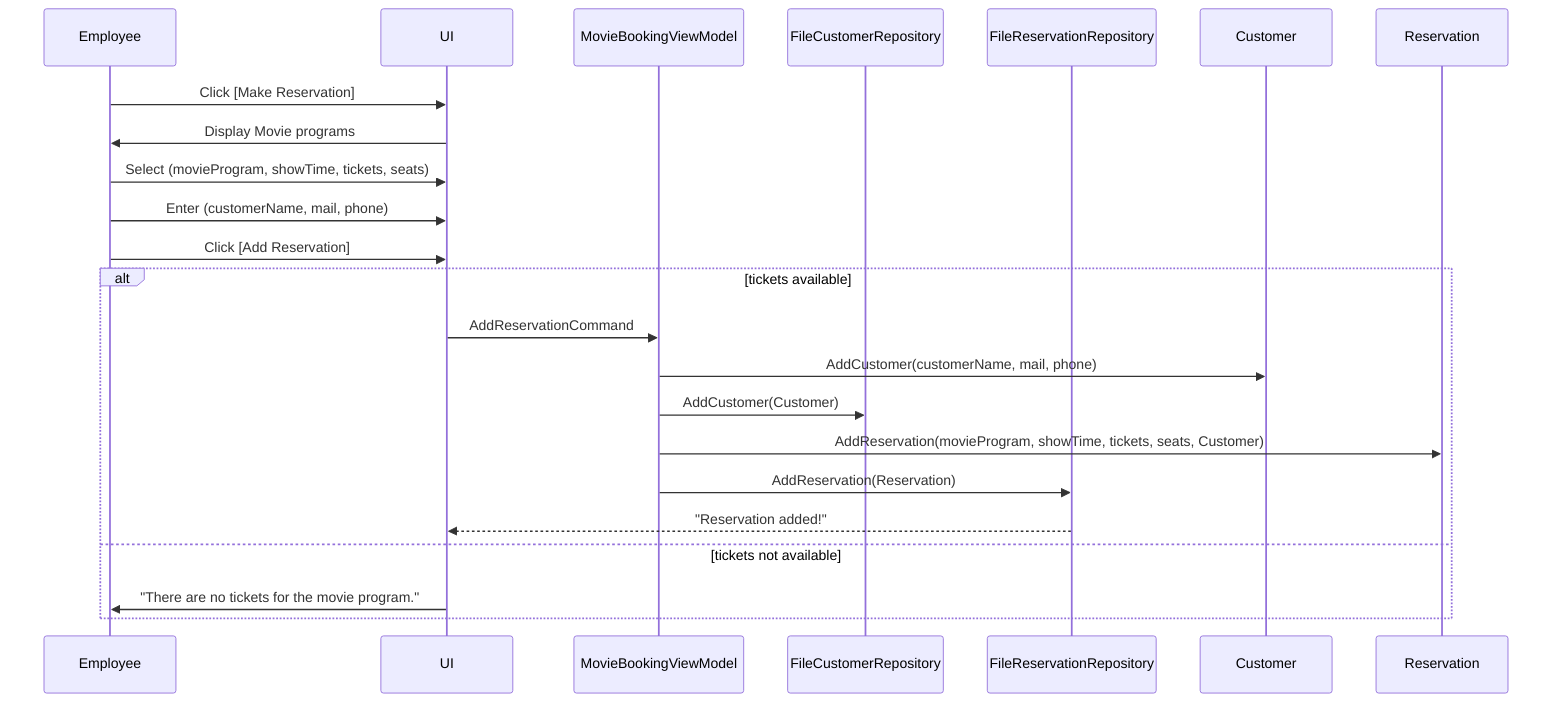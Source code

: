 ﻿sequenceDiagram 
participant Employee
participant UI
participant MovieBookingViewModel
participant FileCustomerRepository
participant FileReservationRepository
participant Customer
participant Reservation


Employee ->> UI : Click [Make Reservation]
UI ->> Employee : Display Movie programs
Employee ->> UI : Select (movieProgram, showTime, tickets, seats)
Employee ->> UI : Enter (customerName, mail, phone)
Employee ->> UI : Click [Add Reservation]
alt tickets available
	UI ->> MovieBookingViewModel: AddReservationCommand
	MovieBookingViewModel ->> Customer: AddCustomer(customerName, mail, phone)
	MovieBookingViewModel ->> FileCustomerRepository: AddCustomer(Customer)
	MovieBookingViewModel ->> Reservation: AddReservation(movieProgram, showTime, tickets, seats, Customer)
	MovieBookingViewModel ->> FileReservationRepository: AddReservation(Reservation)
	FileReservationRepository -->> UI: "Reservation added!"
else tickets not available
	UI ->> Employee: "There are no tickets for the movie program."
end